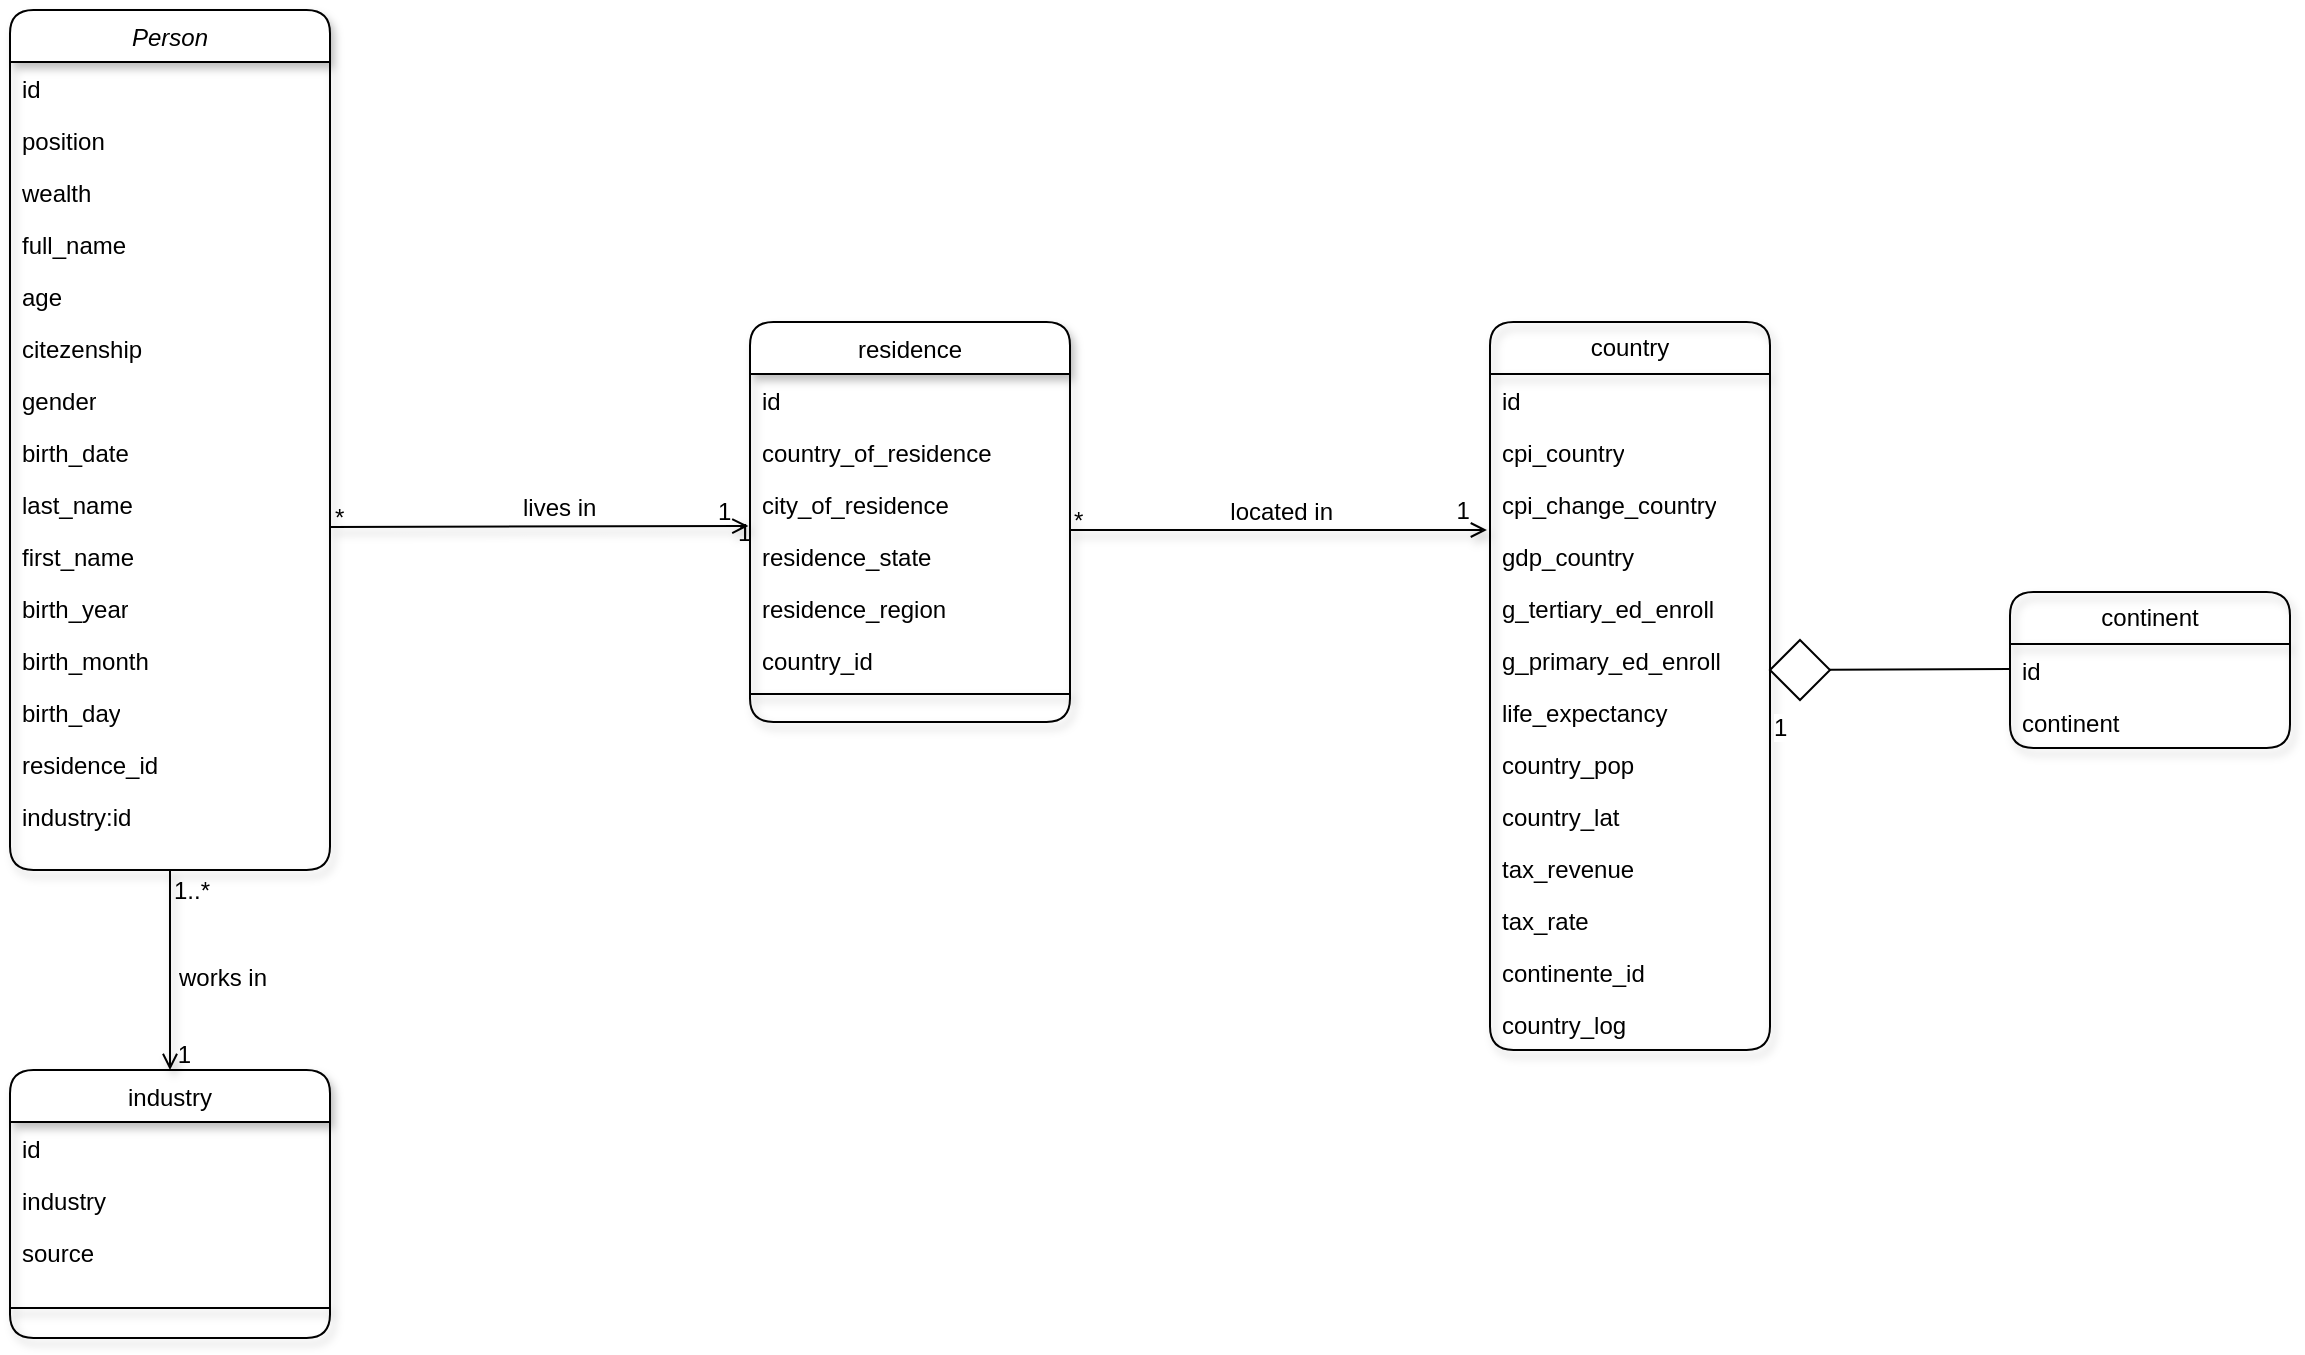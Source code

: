 <mxfile version="24.7.8">
  <diagram id="C5RBs43oDa-KdzZeNtuy" name="Page-1">
    <mxGraphModel dx="1290" dy="1021" grid="1" gridSize="10" guides="1" tooltips="1" connect="1" arrows="1" fold="1" page="0" pageScale="1" pageWidth="827" pageHeight="1169" math="0" shadow="0">
      <root>
        <mxCell id="WIyWlLk6GJQsqaUBKTNV-0" />
        <mxCell id="WIyWlLk6GJQsqaUBKTNV-1" parent="WIyWlLk6GJQsqaUBKTNV-0" />
        <mxCell id="zkfFHV4jXpPFQw0GAbJ--0" value="Person" style="swimlane;fontStyle=2;align=center;verticalAlign=top;childLayout=stackLayout;horizontal=1;startSize=26;horizontalStack=0;resizeParent=1;resizeLast=0;collapsible=1;marginBottom=0;rounded=1;shadow=1;strokeWidth=1;" parent="WIyWlLk6GJQsqaUBKTNV-1" vertex="1">
          <mxGeometry x="50" y="-40" width="160" height="430" as="geometry">
            <mxRectangle x="230" y="140" width="160" height="26" as="alternateBounds" />
          </mxGeometry>
        </mxCell>
        <mxCell id="zkfFHV4jXpPFQw0GAbJ--2" value="id" style="text;align=left;verticalAlign=top;spacingLeft=4;spacingRight=4;overflow=hidden;rotatable=0;points=[[0,0.5],[1,0.5]];portConstraint=eastwest;rounded=1;shadow=1;html=0;" parent="zkfFHV4jXpPFQw0GAbJ--0" vertex="1">
          <mxGeometry y="26" width="160" height="26" as="geometry" />
        </mxCell>
        <mxCell id="zkfFHV4jXpPFQw0GAbJ--1" value="position" style="text;align=left;verticalAlign=top;spacingLeft=4;spacingRight=4;overflow=hidden;rotatable=0;points=[[0,0.5],[1,0.5]];portConstraint=eastwest;;rounded=1;shadow=1" parent="zkfFHV4jXpPFQw0GAbJ--0" vertex="1">
          <mxGeometry y="52" width="160" height="26" as="geometry" />
        </mxCell>
        <mxCell id="zkfFHV4jXpPFQw0GAbJ--3" value="wealth" style="text;align=left;verticalAlign=top;spacingLeft=4;spacingRight=4;overflow=hidden;rotatable=0;points=[[0,0.5],[1,0.5]];portConstraint=eastwest;rounded=1;shadow=1;html=0;" parent="zkfFHV4jXpPFQw0GAbJ--0" vertex="1">
          <mxGeometry y="78" width="160" height="26" as="geometry" />
        </mxCell>
        <mxCell id="hjyxGl_XtMXoMwjHZbtU-8" value="full_name" style="text;strokeColor=none;fillColor=none;align=left;verticalAlign=top;spacingLeft=4;spacingRight=4;overflow=hidden;rotatable=0;points=[[0,0.5],[1,0.5]];portConstraint=eastwest;whiteSpace=wrap;html=1;;rounded=1;shadow=1" parent="zkfFHV4jXpPFQw0GAbJ--0" vertex="1">
          <mxGeometry y="104" width="160" height="26" as="geometry" />
        </mxCell>
        <mxCell id="hjyxGl_XtMXoMwjHZbtU-10" value="age" style="text;strokeColor=none;fillColor=none;align=left;verticalAlign=top;spacingLeft=4;spacingRight=4;overflow=hidden;rotatable=0;points=[[0,0.5],[1,0.5]];portConstraint=eastwest;whiteSpace=wrap;html=1;;rounded=1;shadow=1" parent="zkfFHV4jXpPFQw0GAbJ--0" vertex="1">
          <mxGeometry y="130" width="160" height="26" as="geometry" />
        </mxCell>
        <mxCell id="hjyxGl_XtMXoMwjHZbtU-11" value="citezenship" style="text;strokeColor=none;fillColor=none;align=left;verticalAlign=top;spacingLeft=4;spacingRight=4;overflow=hidden;rotatable=0;points=[[0,0.5],[1,0.5]];portConstraint=eastwest;whiteSpace=wrap;html=1;;rounded=1;shadow=1" parent="zkfFHV4jXpPFQw0GAbJ--0" vertex="1">
          <mxGeometry y="156" width="160" height="26" as="geometry" />
        </mxCell>
        <mxCell id="hjyxGl_XtMXoMwjHZbtU-12" value="gender" style="text;strokeColor=none;fillColor=none;align=left;verticalAlign=top;spacingLeft=4;spacingRight=4;overflow=hidden;rotatable=0;points=[[0,0.5],[1,0.5]];portConstraint=eastwest;whiteSpace=wrap;html=1;;rounded=1;shadow=1" parent="zkfFHV4jXpPFQw0GAbJ--0" vertex="1">
          <mxGeometry y="182" width="160" height="26" as="geometry" />
        </mxCell>
        <mxCell id="hjyxGl_XtMXoMwjHZbtU-9" value="birth_date" style="text;strokeColor=none;fillColor=none;align=left;verticalAlign=top;spacingLeft=4;spacingRight=4;overflow=hidden;rotatable=0;points=[[0,0.5],[1,0.5]];portConstraint=eastwest;whiteSpace=wrap;html=1;;rounded=1;shadow=1" parent="zkfFHV4jXpPFQw0GAbJ--0" vertex="1">
          <mxGeometry y="208" width="160" height="26" as="geometry" />
        </mxCell>
        <mxCell id="hjyxGl_XtMXoMwjHZbtU-15" value="last_name" style="text;strokeColor=none;fillColor=none;align=left;verticalAlign=top;spacingLeft=4;spacingRight=4;overflow=hidden;rotatable=0;points=[[0,0.5],[1,0.5]];portConstraint=eastwest;whiteSpace=wrap;html=1;;rounded=1;shadow=1" parent="zkfFHV4jXpPFQw0GAbJ--0" vertex="1">
          <mxGeometry y="234" width="160" height="26" as="geometry" />
        </mxCell>
        <mxCell id="hjyxGl_XtMXoMwjHZbtU-17" value="first_name" style="text;strokeColor=none;fillColor=none;align=left;verticalAlign=top;spacingLeft=4;spacingRight=4;overflow=hidden;rotatable=0;points=[[0,0.5],[1,0.5]];portConstraint=eastwest;whiteSpace=wrap;html=1;;rounded=1;shadow=1" parent="zkfFHV4jXpPFQw0GAbJ--0" vertex="1">
          <mxGeometry y="260" width="160" height="26" as="geometry" />
        </mxCell>
        <mxCell id="hjyxGl_XtMXoMwjHZbtU-13" value="birth_year" style="text;strokeColor=none;fillColor=none;align=left;verticalAlign=top;spacingLeft=4;spacingRight=4;overflow=hidden;rotatable=0;points=[[0,0.5],[1,0.5]];portConstraint=eastwest;whiteSpace=wrap;html=1;;rounded=1;shadow=1" parent="zkfFHV4jXpPFQw0GAbJ--0" vertex="1">
          <mxGeometry y="286" width="160" height="26" as="geometry" />
        </mxCell>
        <mxCell id="hjyxGl_XtMXoMwjHZbtU-16" value="birth_month" style="text;strokeColor=none;fillColor=none;align=left;verticalAlign=top;spacingLeft=4;spacingRight=4;overflow=hidden;rotatable=0;points=[[0,0.5],[1,0.5]];portConstraint=eastwest;whiteSpace=wrap;html=1;;rounded=1;shadow=1" parent="zkfFHV4jXpPFQw0GAbJ--0" vertex="1">
          <mxGeometry y="312" width="160" height="26" as="geometry" />
        </mxCell>
        <mxCell id="hjyxGl_XtMXoMwjHZbtU-19" value="birth_day" style="text;strokeColor=none;fillColor=none;align=left;verticalAlign=top;spacingLeft=4;spacingRight=4;overflow=hidden;rotatable=0;points=[[0,0.5],[1,0.5]];portConstraint=eastwest;whiteSpace=wrap;html=1;;rounded=1;shadow=1" parent="zkfFHV4jXpPFQw0GAbJ--0" vertex="1">
          <mxGeometry y="338" width="160" height="26" as="geometry" />
        </mxCell>
        <mxCell id="hjyxGl_XtMXoMwjHZbtU-18" value="residence_id" style="text;strokeColor=none;fillColor=none;align=left;verticalAlign=top;spacingLeft=4;spacingRight=4;overflow=hidden;rotatable=0;points=[[0,0.5],[1,0.5]];portConstraint=eastwest;whiteSpace=wrap;html=1;;rounded=1;shadow=1" parent="zkfFHV4jXpPFQw0GAbJ--0" vertex="1">
          <mxGeometry y="364" width="160" height="26" as="geometry" />
        </mxCell>
        <mxCell id="hjyxGl_XtMXoMwjHZbtU-14" value="industry:id" style="text;strokeColor=none;fillColor=none;align=left;verticalAlign=top;spacingLeft=4;spacingRight=4;overflow=hidden;rotatable=0;points=[[0,0.5],[1,0.5]];portConstraint=eastwest;whiteSpace=wrap;html=1;;rounded=1;shadow=1" parent="zkfFHV4jXpPFQw0GAbJ--0" vertex="1">
          <mxGeometry y="390" width="160" height="26" as="geometry" />
        </mxCell>
        <mxCell id="zkfFHV4jXpPFQw0GAbJ--13" value="industry" style="swimlane;fontStyle=0;align=center;verticalAlign=top;childLayout=stackLayout;horizontal=1;startSize=26;horizontalStack=0;resizeParent=1;resizeLast=0;collapsible=1;marginBottom=0;rounded=1;shadow=1;strokeWidth=1;" parent="WIyWlLk6GJQsqaUBKTNV-1" vertex="1">
          <mxGeometry x="50" y="490" width="160" height="134" as="geometry">
            <mxRectangle x="340" y="380" width="170" height="26" as="alternateBounds" />
          </mxGeometry>
        </mxCell>
        <mxCell id="zkfFHV4jXpPFQw0GAbJ--14" value="id" style="text;align=left;verticalAlign=top;spacingLeft=4;spacingRight=4;overflow=hidden;rotatable=0;points=[[0,0.5],[1,0.5]];portConstraint=eastwest;;rounded=1;shadow=1" parent="zkfFHV4jXpPFQw0GAbJ--13" vertex="1">
          <mxGeometry y="26" width="160" height="26" as="geometry" />
        </mxCell>
        <mxCell id="hjyxGl_XtMXoMwjHZbtU-30" value="industry" style="text;strokeColor=none;fillColor=none;align=left;verticalAlign=top;spacingLeft=4;spacingRight=4;overflow=hidden;rotatable=0;points=[[0,0.5],[1,0.5]];portConstraint=eastwest;whiteSpace=wrap;html=1;;rounded=1;shadow=1" parent="zkfFHV4jXpPFQw0GAbJ--13" vertex="1">
          <mxGeometry y="52" width="160" height="26" as="geometry" />
        </mxCell>
        <mxCell id="hjyxGl_XtMXoMwjHZbtU-31" value="source&amp;nbsp;" style="text;strokeColor=none;fillColor=none;align=left;verticalAlign=top;spacingLeft=4;spacingRight=4;overflow=hidden;rotatable=0;points=[[0,0.5],[1,0.5]];portConstraint=eastwest;whiteSpace=wrap;html=1;;rounded=1;shadow=1" parent="zkfFHV4jXpPFQw0GAbJ--13" vertex="1">
          <mxGeometry y="78" width="160" height="26" as="geometry" />
        </mxCell>
        <mxCell id="zkfFHV4jXpPFQw0GAbJ--15" value="" style="line;html=1;strokeWidth=1;align=left;verticalAlign=middle;spacingTop=-1;spacingLeft=3;spacingRight=3;rotatable=0;labelPosition=right;points=[];portConstraint=eastwest;;rounded=1;shadow=1" parent="zkfFHV4jXpPFQw0GAbJ--13" vertex="1">
          <mxGeometry y="104" width="160" height="30" as="geometry" />
        </mxCell>
        <mxCell id="zkfFHV4jXpPFQw0GAbJ--17" value="residence" style="swimlane;fontStyle=0;align=center;verticalAlign=top;childLayout=stackLayout;horizontal=1;startSize=26;horizontalStack=0;resizeParent=1;resizeLast=0;collapsible=1;marginBottom=0;rounded=1;shadow=1;strokeWidth=1;" parent="WIyWlLk6GJQsqaUBKTNV-1" vertex="1">
          <mxGeometry x="420" y="116" width="160" height="200" as="geometry">
            <mxRectangle x="550" y="140" width="160" height="26" as="alternateBounds" />
          </mxGeometry>
        </mxCell>
        <mxCell id="zkfFHV4jXpPFQw0GAbJ--18" value="id" style="text;align=left;verticalAlign=top;spacingLeft=4;spacingRight=4;overflow=hidden;rotatable=0;points=[[0,0.5],[1,0.5]];portConstraint=eastwest;;rounded=1;shadow=1" parent="zkfFHV4jXpPFQw0GAbJ--17" vertex="1">
          <mxGeometry y="26" width="160" height="26" as="geometry" />
        </mxCell>
        <mxCell id="zkfFHV4jXpPFQw0GAbJ--19" value="country_of_residence" style="text;align=left;verticalAlign=top;spacingLeft=4;spacingRight=4;overflow=hidden;rotatable=0;points=[[0,0.5],[1,0.5]];portConstraint=eastwest;rounded=1;shadow=1;html=0;" parent="zkfFHV4jXpPFQw0GAbJ--17" vertex="1">
          <mxGeometry y="52" width="160" height="26" as="geometry" />
        </mxCell>
        <mxCell id="hjyxGl_XtMXoMwjHZbtU-22" value="city_of_residence" style="text;strokeColor=none;fillColor=none;align=left;verticalAlign=top;spacingLeft=4;spacingRight=4;overflow=hidden;rotatable=0;points=[[0,0.5],[1,0.5]];portConstraint=eastwest;whiteSpace=wrap;html=1;;rounded=1;shadow=1" parent="zkfFHV4jXpPFQw0GAbJ--17" vertex="1">
          <mxGeometry y="78" width="160" height="26" as="geometry" />
        </mxCell>
        <mxCell id="zkfFHV4jXpPFQw0GAbJ--20" value="residence_state" style="text;align=left;verticalAlign=top;spacingLeft=4;spacingRight=4;overflow=hidden;rotatable=0;points=[[0,0.5],[1,0.5]];portConstraint=eastwest;rounded=1;shadow=1;html=0;" parent="zkfFHV4jXpPFQw0GAbJ--17" vertex="1">
          <mxGeometry y="104" width="160" height="26" as="geometry" />
        </mxCell>
        <mxCell id="zkfFHV4jXpPFQw0GAbJ--21" value="residence_region" style="text;align=left;verticalAlign=top;spacingLeft=4;spacingRight=4;overflow=hidden;rotatable=0;points=[[0,0.5],[1,0.5]];portConstraint=eastwest;rounded=1;shadow=1;html=0;" parent="zkfFHV4jXpPFQw0GAbJ--17" vertex="1">
          <mxGeometry y="130" width="160" height="26" as="geometry" />
        </mxCell>
        <mxCell id="zkfFHV4jXpPFQw0GAbJ--22" value="country_id" style="text;align=left;verticalAlign=top;spacingLeft=4;spacingRight=4;overflow=hidden;rotatable=0;points=[[0,0.5],[1,0.5]];portConstraint=eastwest;rounded=1;shadow=1;html=0;" parent="zkfFHV4jXpPFQw0GAbJ--17" vertex="1">
          <mxGeometry y="156" width="160" height="26" as="geometry" />
        </mxCell>
        <mxCell id="zkfFHV4jXpPFQw0GAbJ--23" value="" style="line;html=1;strokeWidth=1;align=left;verticalAlign=middle;spacingTop=-1;spacingLeft=3;spacingRight=3;rotatable=0;labelPosition=right;points=[];portConstraint=eastwest;;rounded=1;shadow=1" parent="zkfFHV4jXpPFQw0GAbJ--17" vertex="1">
          <mxGeometry y="182" width="160" height="8" as="geometry" />
        </mxCell>
        <mxCell id="zkfFHV4jXpPFQw0GAbJ--26" value="" style="endArrow=open;shadow=1;strokeWidth=1;rounded=1;curved=0;endFill=1;edgeStyle=elbowEdgeStyle;elbow=vertical;exitX=1.003;exitY=-0.059;exitDx=0;exitDy=0;exitPerimeter=0;entryX=-0.005;entryY=-0.087;entryDx=0;entryDy=0;entryPerimeter=0;" parent="WIyWlLk6GJQsqaUBKTNV-1" source="hjyxGl_XtMXoMwjHZbtU-17" target="zkfFHV4jXpPFQw0GAbJ--20" edge="1">
          <mxGeometry x="0.5" y="41" relative="1" as="geometry">
            <mxPoint x="380" y="192" as="sourcePoint" />
            <mxPoint x="540" y="192" as="targetPoint" />
            <mxPoint x="-40" y="32" as="offset" />
          </mxGeometry>
        </mxCell>
        <mxCell id="zkfFHV4jXpPFQw0GAbJ--27" value="*" style="resizable=0;align=left;verticalAlign=bottom;labelBackgroundColor=none;fontSize=12;;rounded=1;shadow=1" parent="zkfFHV4jXpPFQw0GAbJ--26" connectable="0" vertex="1">
          <mxGeometry x="-1" relative="1" as="geometry">
            <mxPoint y="4" as="offset" />
          </mxGeometry>
        </mxCell>
        <mxCell id="zkfFHV4jXpPFQw0GAbJ--28" value="1" style="resizable=0;align=right;verticalAlign=bottom;labelBackgroundColor=none;fontSize=12;;rounded=1;shadow=1" parent="zkfFHV4jXpPFQw0GAbJ--26" connectable="0" vertex="1">
          <mxGeometry x="1" relative="1" as="geometry">
            <mxPoint x="-7" y="2" as="offset" />
          </mxGeometry>
        </mxCell>
        <mxCell id="zkfFHV4jXpPFQw0GAbJ--29" value="lives in&amp;nbsp;" style="text;html=1;resizable=0;points=[];;align=center;verticalAlign=middle;labelBackgroundColor=none;rounded=1;shadow=1;strokeWidth=1;fontSize=12;" parent="zkfFHV4jXpPFQw0GAbJ--26" vertex="1" connectable="0">
          <mxGeometry x="0.5" y="49" relative="1" as="geometry">
            <mxPoint x="-41" y="40" as="offset" />
          </mxGeometry>
        </mxCell>
        <mxCell id="hjyxGl_XtMXoMwjHZbtU-32" value="" style="endArrow=open;shadow=1;strokeWidth=1;rounded=1;curved=0;endFill=1;edgeStyle=elbowEdgeStyle;elbow=vertical;entryX=-0.011;entryY=-0.006;entryDx=0;entryDy=0;entryPerimeter=0;" parent="WIyWlLk6GJQsqaUBKTNV-1" target="hjyxGl_XtMXoMwjHZbtU-42" edge="1">
          <mxGeometry x="0.5" y="41" relative="1" as="geometry">
            <mxPoint x="580" y="220" as="sourcePoint" />
            <mxPoint x="770" y="224" as="targetPoint" />
            <mxPoint x="-40" y="32" as="offset" />
            <Array as="points">
              <mxPoint x="512" y="220" />
            </Array>
          </mxGeometry>
        </mxCell>
        <mxCell id="hjyxGl_XtMXoMwjHZbtU-33" value="*" style="resizable=0;align=left;verticalAlign=bottom;labelBackgroundColor=none;fontSize=12;;rounded=1;shadow=1" parent="hjyxGl_XtMXoMwjHZbtU-32" connectable="0" vertex="1">
          <mxGeometry x="-1" relative="1" as="geometry">
            <mxPoint y="4" as="offset" />
          </mxGeometry>
        </mxCell>
        <mxCell id="hjyxGl_XtMXoMwjHZbtU-34" value="1" style="resizable=0;align=right;verticalAlign=bottom;labelBackgroundColor=none;fontSize=12;;rounded=1;shadow=1" parent="hjyxGl_XtMXoMwjHZbtU-32" connectable="0" vertex="1">
          <mxGeometry x="1" relative="1" as="geometry">
            <mxPoint x="-7" y="-1" as="offset" />
          </mxGeometry>
        </mxCell>
        <mxCell id="hjyxGl_XtMXoMwjHZbtU-35" value="located in&amp;nbsp;" style="text;html=1;resizable=0;points=[];;align=center;verticalAlign=middle;labelBackgroundColor=none;rounded=1;shadow=1;strokeWidth=1;fontSize=12;" parent="hjyxGl_XtMXoMwjHZbtU-32" vertex="1" connectable="0">
          <mxGeometry x="0.5" y="49" relative="1" as="geometry">
            <mxPoint x="-50" y="40" as="offset" />
          </mxGeometry>
        </mxCell>
        <mxCell id="hjyxGl_XtMXoMwjHZbtU-36" value="country" style="swimlane;fontStyle=0;childLayout=stackLayout;horizontal=1;startSize=26;fillColor=none;horizontalStack=0;resizeParent=1;resizeParentMax=0;resizeLast=0;collapsible=1;marginBottom=0;whiteSpace=wrap;html=1;;rounded=1;shadow=1" parent="WIyWlLk6GJQsqaUBKTNV-1" vertex="1">
          <mxGeometry x="790" y="116" width="140" height="364" as="geometry" />
        </mxCell>
        <mxCell id="hjyxGl_XtMXoMwjHZbtU-37" value="id" style="text;strokeColor=none;fillColor=none;align=left;verticalAlign=top;spacingLeft=4;spacingRight=4;overflow=hidden;rotatable=0;points=[[0,0.5],[1,0.5]];portConstraint=eastwest;whiteSpace=wrap;html=1;;rounded=1;shadow=1" parent="hjyxGl_XtMXoMwjHZbtU-36" vertex="1">
          <mxGeometry y="26" width="140" height="26" as="geometry" />
        </mxCell>
        <mxCell id="hjyxGl_XtMXoMwjHZbtU-46" value="cpi_country" style="text;strokeColor=none;fillColor=none;align=left;verticalAlign=top;spacingLeft=4;spacingRight=4;overflow=hidden;rotatable=0;points=[[0,0.5],[1,0.5]];portConstraint=eastwest;whiteSpace=wrap;html=1;;rounded=1;shadow=1" parent="hjyxGl_XtMXoMwjHZbtU-36" vertex="1">
          <mxGeometry y="52" width="140" height="26" as="geometry" />
        </mxCell>
        <mxCell id="hjyxGl_XtMXoMwjHZbtU-40" value="cpi_change_country" style="text;strokeColor=none;fillColor=none;align=left;verticalAlign=top;spacingLeft=4;spacingRight=4;overflow=hidden;rotatable=0;points=[[0,0.5],[1,0.5]];portConstraint=eastwest;whiteSpace=wrap;html=1;;rounded=1;shadow=1" parent="hjyxGl_XtMXoMwjHZbtU-36" vertex="1">
          <mxGeometry y="78" width="140" height="26" as="geometry" />
        </mxCell>
        <mxCell id="hjyxGl_XtMXoMwjHZbtU-42" value="gdp_country" style="text;strokeColor=none;fillColor=none;align=left;verticalAlign=top;spacingLeft=4;spacingRight=4;overflow=hidden;rotatable=0;points=[[0,0.5],[1,0.5]];portConstraint=eastwest;whiteSpace=wrap;html=1;;rounded=1;shadow=1" parent="hjyxGl_XtMXoMwjHZbtU-36" vertex="1">
          <mxGeometry y="104" width="140" height="26" as="geometry" />
        </mxCell>
        <mxCell id="hjyxGl_XtMXoMwjHZbtU-41" value="g_tertiary_ed_enroll" style="text;strokeColor=none;fillColor=none;align=left;verticalAlign=top;spacingLeft=4;spacingRight=4;overflow=hidden;rotatable=0;points=[[0,0.5],[1,0.5]];portConstraint=eastwest;whiteSpace=wrap;html=1;;rounded=1;shadow=1" parent="hjyxGl_XtMXoMwjHZbtU-36" vertex="1">
          <mxGeometry y="130" width="140" height="26" as="geometry" />
        </mxCell>
        <mxCell id="hjyxGl_XtMXoMwjHZbtU-45" value="g_primary_ed_enroll" style="text;strokeColor=none;fillColor=none;align=left;verticalAlign=top;spacingLeft=4;spacingRight=4;overflow=hidden;rotatable=0;points=[[0,0.5],[1,0.5]];portConstraint=eastwest;whiteSpace=wrap;html=1;;rounded=1;shadow=1" parent="hjyxGl_XtMXoMwjHZbtU-36" vertex="1">
          <mxGeometry y="156" width="140" height="26" as="geometry" />
        </mxCell>
        <mxCell id="hjyxGl_XtMXoMwjHZbtU-43" value="life_expectancy" style="text;strokeColor=none;fillColor=none;align=left;verticalAlign=top;spacingLeft=4;spacingRight=4;overflow=hidden;rotatable=0;points=[[0,0.5],[1,0.5]];portConstraint=eastwest;whiteSpace=wrap;html=1;;rounded=1;shadow=1" parent="hjyxGl_XtMXoMwjHZbtU-36" vertex="1">
          <mxGeometry y="182" width="140" height="26" as="geometry" />
        </mxCell>
        <mxCell id="hjyxGl_XtMXoMwjHZbtU-47" value="country_pop" style="text;strokeColor=none;fillColor=none;align=left;verticalAlign=top;spacingLeft=4;spacingRight=4;overflow=hidden;rotatable=0;points=[[0,0.5],[1,0.5]];portConstraint=eastwest;whiteSpace=wrap;html=1;;rounded=1;shadow=1" parent="hjyxGl_XtMXoMwjHZbtU-36" vertex="1">
          <mxGeometry y="208" width="140" height="26" as="geometry" />
        </mxCell>
        <mxCell id="hjyxGl_XtMXoMwjHZbtU-49" value="country_lat" style="text;strokeColor=none;fillColor=none;align=left;verticalAlign=top;spacingLeft=4;spacingRight=4;overflow=hidden;rotatable=0;points=[[0,0.5],[1,0.5]];portConstraint=eastwest;whiteSpace=wrap;html=1;;rounded=1;shadow=1" parent="hjyxGl_XtMXoMwjHZbtU-36" vertex="1">
          <mxGeometry y="234" width="140" height="26" as="geometry" />
        </mxCell>
        <mxCell id="hjyxGl_XtMXoMwjHZbtU-68" value="tax_revenue" style="text;strokeColor=none;fillColor=none;align=left;verticalAlign=top;spacingLeft=4;spacingRight=4;overflow=hidden;rotatable=0;points=[[0,0.5],[1,0.5]];portConstraint=eastwest;whiteSpace=wrap;html=1;;rounded=1;shadow=1" parent="hjyxGl_XtMXoMwjHZbtU-36" vertex="1">
          <mxGeometry y="260" width="140" height="26" as="geometry" />
        </mxCell>
        <mxCell id="hjyxGl_XtMXoMwjHZbtU-69" value="tax_rate" style="text;strokeColor=none;fillColor=none;align=left;verticalAlign=top;spacingLeft=4;spacingRight=4;overflow=hidden;rotatable=0;points=[[0,0.5],[1,0.5]];portConstraint=eastwest;whiteSpace=wrap;html=1;;rounded=1;shadow=1" parent="hjyxGl_XtMXoMwjHZbtU-36" vertex="1">
          <mxGeometry y="286" width="140" height="26" as="geometry" />
        </mxCell>
        <mxCell id="hjyxGl_XtMXoMwjHZbtU-39" value="continente_id" style="text;strokeColor=none;fillColor=none;align=left;verticalAlign=top;spacingLeft=4;spacingRight=4;overflow=hidden;rotatable=0;points=[[0,0.5],[1,0.5]];portConstraint=eastwest;whiteSpace=wrap;html=1;;rounded=1;shadow=1" parent="hjyxGl_XtMXoMwjHZbtU-36" vertex="1">
          <mxGeometry y="312" width="140" height="26" as="geometry" />
        </mxCell>
        <mxCell id="hjyxGl_XtMXoMwjHZbtU-38" value="country_log" style="text;strokeColor=none;fillColor=none;align=left;verticalAlign=top;spacingLeft=4;spacingRight=4;overflow=hidden;rotatable=0;points=[[0,0.5],[1,0.5]];portConstraint=eastwest;whiteSpace=wrap;html=1;;rounded=1;shadow=1" parent="hjyxGl_XtMXoMwjHZbtU-36" vertex="1">
          <mxGeometry y="338" width="140" height="26" as="geometry" />
        </mxCell>
        <mxCell id="hjyxGl_XtMXoMwjHZbtU-56" value="continent" style="swimlane;fontStyle=0;childLayout=stackLayout;horizontal=1;startSize=26;fillColor=none;horizontalStack=0;resizeParent=1;resizeParentMax=0;resizeLast=0;collapsible=1;marginBottom=0;whiteSpace=wrap;html=1;;rounded=1;shadow=1" parent="WIyWlLk6GJQsqaUBKTNV-1" vertex="1">
          <mxGeometry x="1050" y="251" width="140" height="78" as="geometry" />
        </mxCell>
        <mxCell id="hjyxGl_XtMXoMwjHZbtU-57" value="id" style="text;strokeColor=none;fillColor=none;align=left;verticalAlign=top;spacingLeft=4;spacingRight=4;overflow=hidden;rotatable=0;points=[[0,0.5],[1,0.5]];portConstraint=eastwest;whiteSpace=wrap;html=1;;rounded=1;shadow=1" parent="hjyxGl_XtMXoMwjHZbtU-56" vertex="1">
          <mxGeometry y="26" width="140" height="26" as="geometry" />
        </mxCell>
        <mxCell id="hjyxGl_XtMXoMwjHZbtU-58" value="continent" style="text;strokeColor=none;fillColor=none;align=left;verticalAlign=top;spacingLeft=4;spacingRight=4;overflow=hidden;rotatable=0;points=[[0,0.5],[1,0.5]];portConstraint=eastwest;whiteSpace=wrap;html=1;;rounded=1;shadow=1" parent="hjyxGl_XtMXoMwjHZbtU-56" vertex="1">
          <mxGeometry y="52" width="140" height="26" as="geometry" />
        </mxCell>
        <mxCell id="hjyxGl_XtMXoMwjHZbtU-26" value="" style="endArrow=open;shadow=1;strokeWidth=1;rounded=1;curved=0;endFill=1;edgeStyle=elbowEdgeStyle;elbow=vertical;entryX=0.5;entryY=0;entryDx=0;entryDy=0;exitX=0.5;exitY=1;exitDx=0;exitDy=0;" parent="WIyWlLk6GJQsqaUBKTNV-1" source="zkfFHV4jXpPFQw0GAbJ--0" target="zkfFHV4jXpPFQw0GAbJ--13" edge="1">
          <mxGeometry x="0.5" y="41" relative="1" as="geometry">
            <mxPoint x="130" y="420" as="sourcePoint" />
            <mxPoint x="200" y="470" as="targetPoint" />
            <mxPoint x="-40" y="32" as="offset" />
          </mxGeometry>
        </mxCell>
        <mxCell id="hjyxGl_XtMXoMwjHZbtU-27" value="1..*" style="resizable=0;align=left;verticalAlign=bottom;labelBackgroundColor=none;fontSize=12;;rounded=1;shadow=1" parent="hjyxGl_XtMXoMwjHZbtU-26" connectable="0" vertex="1">
          <mxGeometry x="-1" relative="1" as="geometry">
            <mxPoint y="19" as="offset" />
          </mxGeometry>
        </mxCell>
        <mxCell id="hjyxGl_XtMXoMwjHZbtU-28" value="1" style="resizable=0;align=right;verticalAlign=bottom;labelBackgroundColor=none;fontSize=12;;rounded=1;shadow=1" parent="hjyxGl_XtMXoMwjHZbtU-26" connectable="0" vertex="1">
          <mxGeometry x="1" relative="1" as="geometry">
            <mxPoint x="12" y="1" as="offset" />
          </mxGeometry>
        </mxCell>
        <mxCell id="hjyxGl_XtMXoMwjHZbtU-29" value="works in" style="text;html=1;resizable=0;points=[];;align=center;verticalAlign=middle;labelBackgroundColor=none;rounded=1;shadow=1;strokeWidth=1;fontSize=12;rotation=0;" parent="hjyxGl_XtMXoMwjHZbtU-26" vertex="1" connectable="0">
          <mxGeometry x="0.5" y="49" relative="1" as="geometry">
            <mxPoint x="-23" y="-21" as="offset" />
          </mxGeometry>
        </mxCell>
        <mxCell id="dEOOpc_KgsPbp387DEsB-11" value="" style="endArrow=none;html=1;rounded=0;" edge="1" parent="WIyWlLk6GJQsqaUBKTNV-1" source="dEOOpc_KgsPbp387DEsB-15">
          <mxGeometry width="50" height="50" relative="1" as="geometry">
            <mxPoint x="950" y="289.5" as="sourcePoint" />
            <mxPoint x="1050" y="289.5" as="targetPoint" />
          </mxGeometry>
        </mxCell>
        <mxCell id="dEOOpc_KgsPbp387DEsB-16" value="" style="endArrow=none;html=1;rounded=0;" edge="1" parent="WIyWlLk6GJQsqaUBKTNV-1" target="dEOOpc_KgsPbp387DEsB-15">
          <mxGeometry width="50" height="50" relative="1" as="geometry">
            <mxPoint x="950" y="289.5" as="sourcePoint" />
            <mxPoint x="1050" y="289.5" as="targetPoint" />
          </mxGeometry>
        </mxCell>
        <mxCell id="dEOOpc_KgsPbp387DEsB-15" value="" style="rhombus;whiteSpace=wrap;html=1;" vertex="1" parent="WIyWlLk6GJQsqaUBKTNV-1">
          <mxGeometry x="930" y="275" width="30" height="30" as="geometry" />
        </mxCell>
        <mxCell id="dEOOpc_KgsPbp387DEsB-17" value="1" style="resizable=0;align=right;verticalAlign=bottom;labelBackgroundColor=none;fontSize=12;;rounded=1;shadow=1" connectable="0" vertex="1" parent="WIyWlLk6GJQsqaUBKTNV-1">
          <mxGeometry x="422.2" y="230.186" as="geometry" />
        </mxCell>
        <mxCell id="dEOOpc_KgsPbp387DEsB-18" value="&lt;span style=&quot;color: rgb(0, 0, 0); font-family: Helvetica; font-size: 12px; font-style: normal; font-variant-ligatures: normal; font-variant-caps: normal; font-weight: 400; letter-spacing: normal; orphans: 2; text-align: right; text-indent: 0px; text-transform: none; widows: 2; word-spacing: 0px; -webkit-text-stroke-width: 0px; white-space: nowrap; background-color: rgb(255, 255, 255); text-decoration-thickness: initial; text-decoration-style: initial; text-decoration-color: initial; display: inline !important; float: none;&quot;&gt;1&lt;/span&gt;" style="text;whiteSpace=wrap;html=1;" vertex="1" parent="WIyWlLk6GJQsqaUBKTNV-1">
          <mxGeometry x="930" y="305" width="40" height="40" as="geometry" />
        </mxCell>
      </root>
    </mxGraphModel>
  </diagram>
</mxfile>
